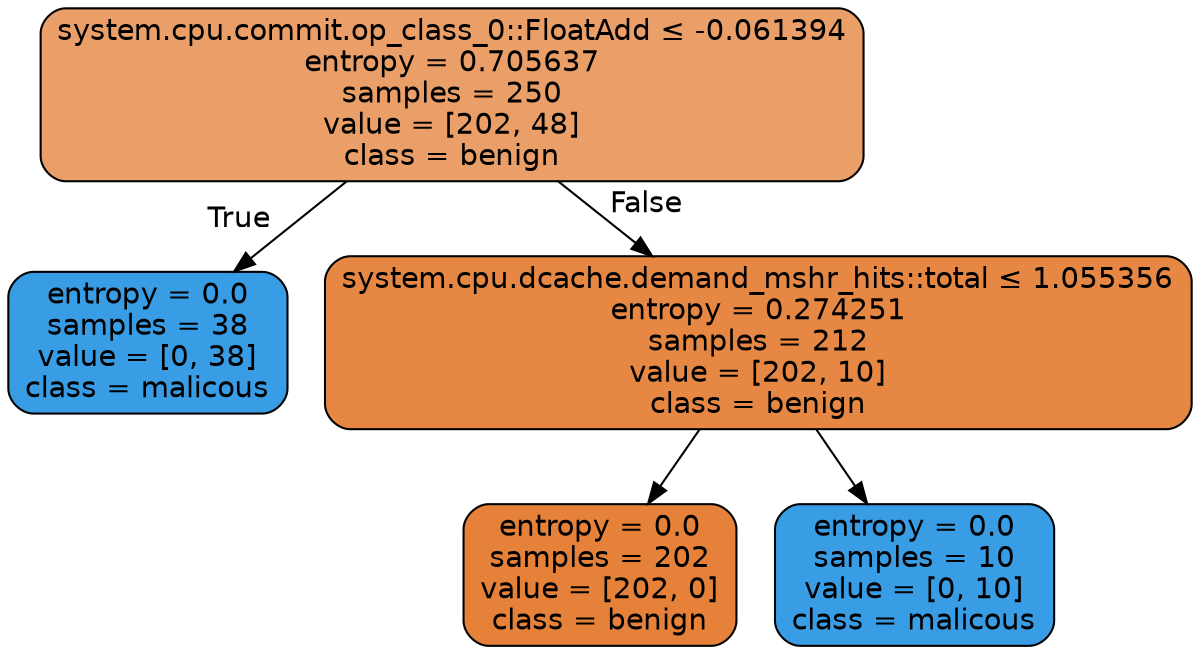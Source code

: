 digraph Tree {
node [shape=box, style="filled, rounded", color="black", fontname=helvetica] ;
edge [fontname=helvetica] ;
0 [label=<system.cpu.commit.op_class_0::FloatAdd &le; -0.061394<br/>entropy = 0.705637<br/>samples = 250<br/>value = [202, 48]<br/>class = benign>, fillcolor="#eb9f68"] ;
1 [label=<entropy = 0.0<br/>samples = 38<br/>value = [0, 38]<br/>class = malicous>, fillcolor="#399de5"] ;
0 -> 1 [labeldistance=2.5, labelangle=45, headlabel="True"] ;
2 [label=<system.cpu.dcache.demand_mshr_hits::total &le; 1.055356<br/>entropy = 0.274251<br/>samples = 212<br/>value = [202, 10]<br/>class = benign>, fillcolor="#e68743"] ;
0 -> 2 [labeldistance=2.5, labelangle=-45, headlabel="False"] ;
3 [label=<entropy = 0.0<br/>samples = 202<br/>value = [202, 0]<br/>class = benign>, fillcolor="#e58139"] ;
2 -> 3 ;
4 [label=<entropy = 0.0<br/>samples = 10<br/>value = [0, 10]<br/>class = malicous>, fillcolor="#399de5"] ;
2 -> 4 ;
}

